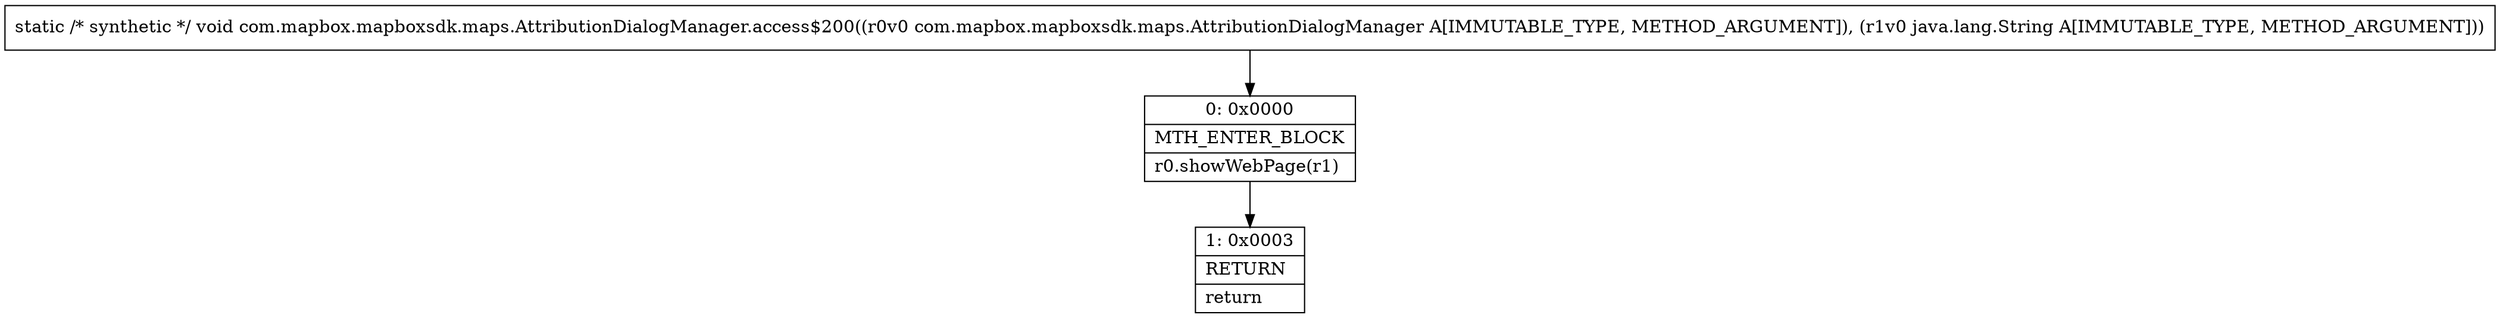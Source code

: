 digraph "CFG forcom.mapbox.mapboxsdk.maps.AttributionDialogManager.access$200(Lcom\/mapbox\/mapboxsdk\/maps\/AttributionDialogManager;Ljava\/lang\/String;)V" {
Node_0 [shape=record,label="{0\:\ 0x0000|MTH_ENTER_BLOCK\l|r0.showWebPage(r1)\l}"];
Node_1 [shape=record,label="{1\:\ 0x0003|RETURN\l|return\l}"];
MethodNode[shape=record,label="{static \/* synthetic *\/ void com.mapbox.mapboxsdk.maps.AttributionDialogManager.access$200((r0v0 com.mapbox.mapboxsdk.maps.AttributionDialogManager A[IMMUTABLE_TYPE, METHOD_ARGUMENT]), (r1v0 java.lang.String A[IMMUTABLE_TYPE, METHOD_ARGUMENT])) }"];
MethodNode -> Node_0;
Node_0 -> Node_1;
}

